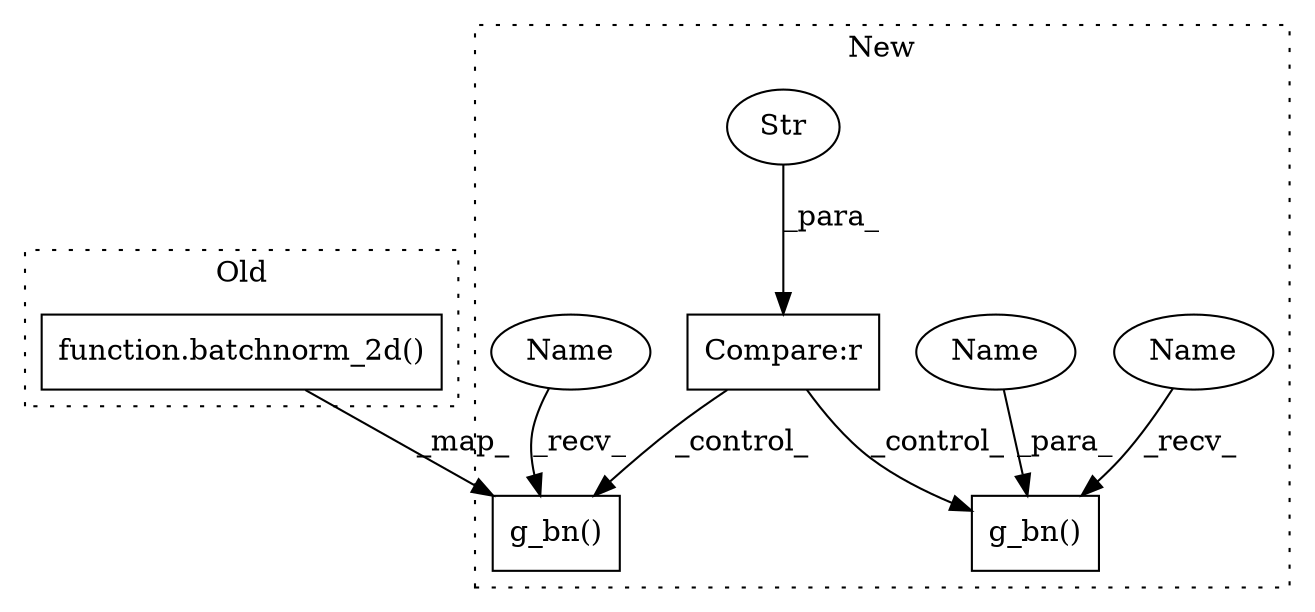 digraph G {
subgraph cluster0 {
1 [label="function.batchnorm_2d()" a="75" s="1097" l="37" shape="box"];
label = "Old";
style="dotted";
}
subgraph cluster1 {
2 [label="g_bn()" a="75" s="578" l="37" shape="box"];
3 [label="g_bn()" a="75" s="785,831" l="13,1" shape="box"];
4 [label="Compare:r" a="40" s="534" l="19" shape="box"];
5 [label="Str" a="66" s="548" l="5" shape="ellipse"];
6 [label="Name" a="87" s="785" l="7" shape="ellipse"];
7 [label="Name" a="87" s="578" l="7" shape="ellipse"];
8 [label="Name" a="87" s="824" l="7" shape="ellipse"];
label = "New";
style="dotted";
}
1 -> 2 [label="_map_"];
4 -> 2 [label="_control_"];
4 -> 3 [label="_control_"];
5 -> 4 [label="_para_"];
6 -> 3 [label="_recv_"];
7 -> 2 [label="_recv_"];
8 -> 3 [label="_para_"];
}